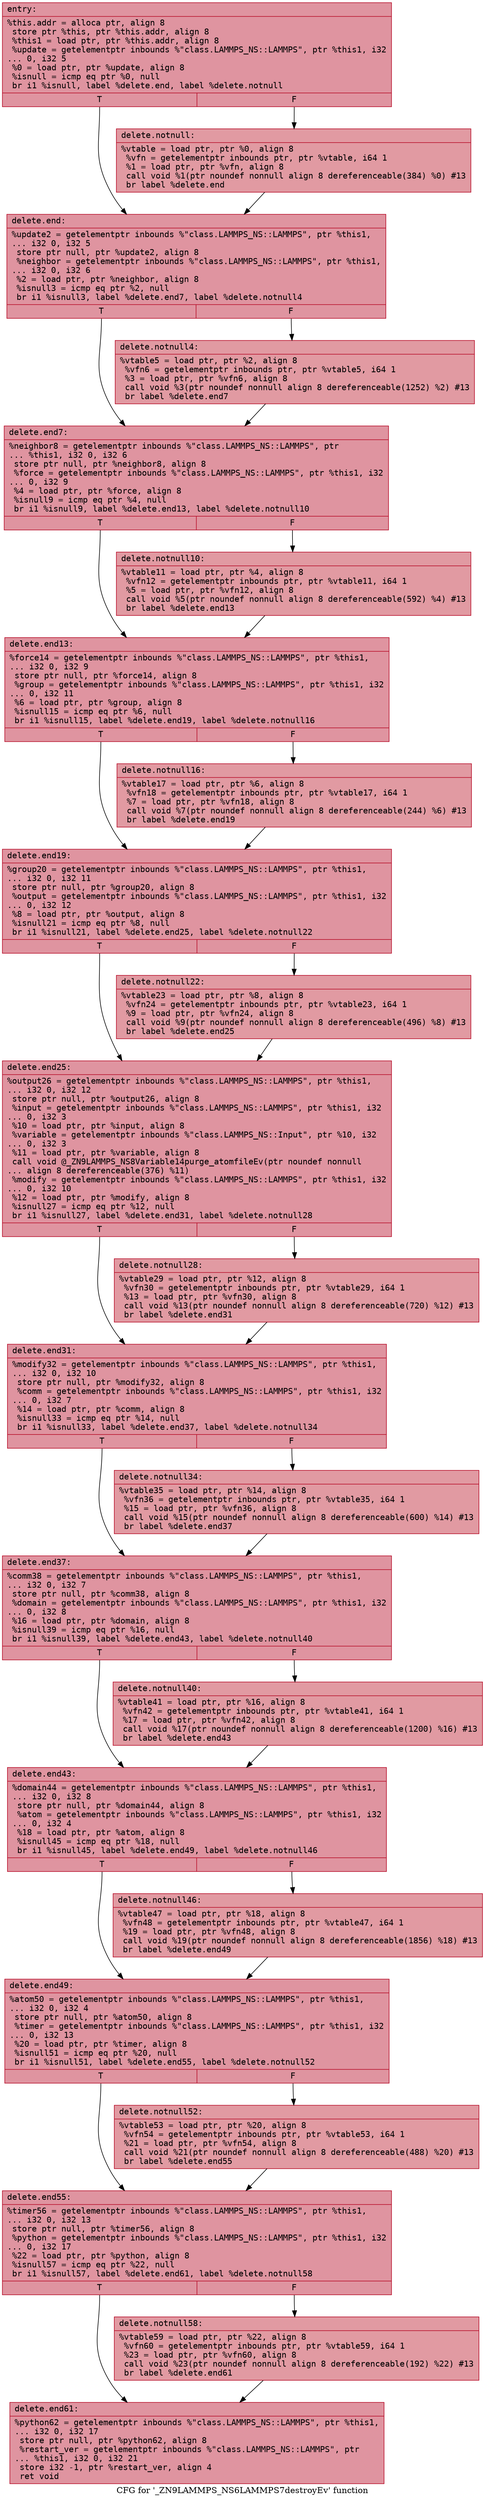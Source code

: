 digraph "CFG for '_ZN9LAMMPS_NS6LAMMPS7destroyEv' function" {
	label="CFG for '_ZN9LAMMPS_NS6LAMMPS7destroyEv' function";

	Node0x565291c7dbc0 [shape=record,color="#b70d28ff", style=filled, fillcolor="#b70d2870" fontname="Courier",label="{entry:\l|  %this.addr = alloca ptr, align 8\l  store ptr %this, ptr %this.addr, align 8\l  %this1 = load ptr, ptr %this.addr, align 8\l  %update = getelementptr inbounds %\"class.LAMMPS_NS::LAMMPS\", ptr %this1, i32\l... 0, i32 5\l  %0 = load ptr, ptr %update, align 8\l  %isnull = icmp eq ptr %0, null\l  br i1 %isnull, label %delete.end, label %delete.notnull\l|{<s0>T|<s1>F}}"];
	Node0x565291c7dbc0:s0 -> Node0x565291c7df40[tooltip="entry -> delete.end\nProbability 37.50%" ];
	Node0x565291c7dbc0:s1 -> Node0x565291c7dfc0[tooltip="entry -> delete.notnull\nProbability 62.50%" ];
	Node0x565291c7dfc0 [shape=record,color="#b70d28ff", style=filled, fillcolor="#bb1b2c70" fontname="Courier",label="{delete.notnull:\l|  %vtable = load ptr, ptr %0, align 8\l  %vfn = getelementptr inbounds ptr, ptr %vtable, i64 1\l  %1 = load ptr, ptr %vfn, align 8\l  call void %1(ptr noundef nonnull align 8 dereferenceable(384) %0) #13\l  br label %delete.end\l}"];
	Node0x565291c7dfc0 -> Node0x565291c7df40[tooltip="delete.notnull -> delete.end\nProbability 100.00%" ];
	Node0x565291c7df40 [shape=record,color="#b70d28ff", style=filled, fillcolor="#b70d2870" fontname="Courier",label="{delete.end:\l|  %update2 = getelementptr inbounds %\"class.LAMMPS_NS::LAMMPS\", ptr %this1,\l... i32 0, i32 5\l  store ptr null, ptr %update2, align 8\l  %neighbor = getelementptr inbounds %\"class.LAMMPS_NS::LAMMPS\", ptr %this1,\l... i32 0, i32 6\l  %2 = load ptr, ptr %neighbor, align 8\l  %isnull3 = icmp eq ptr %2, null\l  br i1 %isnull3, label %delete.end7, label %delete.notnull4\l|{<s0>T|<s1>F}}"];
	Node0x565291c7df40:s0 -> Node0x565291c7e7f0[tooltip="delete.end -> delete.end7\nProbability 37.50%" ];
	Node0x565291c7df40:s1 -> Node0x565291c7e870[tooltip="delete.end -> delete.notnull4\nProbability 62.50%" ];
	Node0x565291c7e870 [shape=record,color="#b70d28ff", style=filled, fillcolor="#bb1b2c70" fontname="Courier",label="{delete.notnull4:\l|  %vtable5 = load ptr, ptr %2, align 8\l  %vfn6 = getelementptr inbounds ptr, ptr %vtable5, i64 1\l  %3 = load ptr, ptr %vfn6, align 8\l  call void %3(ptr noundef nonnull align 8 dereferenceable(1252) %2) #13\l  br label %delete.end7\l}"];
	Node0x565291c7e870 -> Node0x565291c7e7f0[tooltip="delete.notnull4 -> delete.end7\nProbability 100.00%" ];
	Node0x565291c7e7f0 [shape=record,color="#b70d28ff", style=filled, fillcolor="#b70d2870" fontname="Courier",label="{delete.end7:\l|  %neighbor8 = getelementptr inbounds %\"class.LAMMPS_NS::LAMMPS\", ptr\l... %this1, i32 0, i32 6\l  store ptr null, ptr %neighbor8, align 8\l  %force = getelementptr inbounds %\"class.LAMMPS_NS::LAMMPS\", ptr %this1, i32\l... 0, i32 9\l  %4 = load ptr, ptr %force, align 8\l  %isnull9 = icmp eq ptr %4, null\l  br i1 %isnull9, label %delete.end13, label %delete.notnull10\l|{<s0>T|<s1>F}}"];
	Node0x565291c7e7f0:s0 -> Node0x565291c80e60[tooltip="delete.end7 -> delete.end13\nProbability 37.50%" ];
	Node0x565291c7e7f0:s1 -> Node0x565291c80f10[tooltip="delete.end7 -> delete.notnull10\nProbability 62.50%" ];
	Node0x565291c80f10 [shape=record,color="#b70d28ff", style=filled, fillcolor="#bb1b2c70" fontname="Courier",label="{delete.notnull10:\l|  %vtable11 = load ptr, ptr %4, align 8\l  %vfn12 = getelementptr inbounds ptr, ptr %vtable11, i64 1\l  %5 = load ptr, ptr %vfn12, align 8\l  call void %5(ptr noundef nonnull align 8 dereferenceable(592) %4) #13\l  br label %delete.end13\l}"];
	Node0x565291c80f10 -> Node0x565291c80e60[tooltip="delete.notnull10 -> delete.end13\nProbability 100.00%" ];
	Node0x565291c80e60 [shape=record,color="#b70d28ff", style=filled, fillcolor="#b70d2870" fontname="Courier",label="{delete.end13:\l|  %force14 = getelementptr inbounds %\"class.LAMMPS_NS::LAMMPS\", ptr %this1,\l... i32 0, i32 9\l  store ptr null, ptr %force14, align 8\l  %group = getelementptr inbounds %\"class.LAMMPS_NS::LAMMPS\", ptr %this1, i32\l... 0, i32 11\l  %6 = load ptr, ptr %group, align 8\l  %isnull15 = icmp eq ptr %6, null\l  br i1 %isnull15, label %delete.end19, label %delete.notnull16\l|{<s0>T|<s1>F}}"];
	Node0x565291c80e60:s0 -> Node0x565291c818c0[tooltip="delete.end13 -> delete.end19\nProbability 37.50%" ];
	Node0x565291c80e60:s1 -> Node0x565291c81970[tooltip="delete.end13 -> delete.notnull16\nProbability 62.50%" ];
	Node0x565291c81970 [shape=record,color="#b70d28ff", style=filled, fillcolor="#bb1b2c70" fontname="Courier",label="{delete.notnull16:\l|  %vtable17 = load ptr, ptr %6, align 8\l  %vfn18 = getelementptr inbounds ptr, ptr %vtable17, i64 1\l  %7 = load ptr, ptr %vfn18, align 8\l  call void %7(ptr noundef nonnull align 8 dereferenceable(244) %6) #13\l  br label %delete.end19\l}"];
	Node0x565291c81970 -> Node0x565291c818c0[tooltip="delete.notnull16 -> delete.end19\nProbability 100.00%" ];
	Node0x565291c818c0 [shape=record,color="#b70d28ff", style=filled, fillcolor="#b70d2870" fontname="Courier",label="{delete.end19:\l|  %group20 = getelementptr inbounds %\"class.LAMMPS_NS::LAMMPS\", ptr %this1,\l... i32 0, i32 11\l  store ptr null, ptr %group20, align 8\l  %output = getelementptr inbounds %\"class.LAMMPS_NS::LAMMPS\", ptr %this1, i32\l... 0, i32 12\l  %8 = load ptr, ptr %output, align 8\l  %isnull21 = icmp eq ptr %8, null\l  br i1 %isnull21, label %delete.end25, label %delete.notnull22\l|{<s0>T|<s1>F}}"];
	Node0x565291c818c0:s0 -> Node0x565291c82160[tooltip="delete.end19 -> delete.end25\nProbability 37.50%" ];
	Node0x565291c818c0:s1 -> Node0x565291c82210[tooltip="delete.end19 -> delete.notnull22\nProbability 62.50%" ];
	Node0x565291c82210 [shape=record,color="#b70d28ff", style=filled, fillcolor="#bb1b2c70" fontname="Courier",label="{delete.notnull22:\l|  %vtable23 = load ptr, ptr %8, align 8\l  %vfn24 = getelementptr inbounds ptr, ptr %vtable23, i64 1\l  %9 = load ptr, ptr %vfn24, align 8\l  call void %9(ptr noundef nonnull align 8 dereferenceable(496) %8) #13\l  br label %delete.end25\l}"];
	Node0x565291c82210 -> Node0x565291c82160[tooltip="delete.notnull22 -> delete.end25\nProbability 100.00%" ];
	Node0x565291c82160 [shape=record,color="#b70d28ff", style=filled, fillcolor="#b70d2870" fontname="Courier",label="{delete.end25:\l|  %output26 = getelementptr inbounds %\"class.LAMMPS_NS::LAMMPS\", ptr %this1,\l... i32 0, i32 12\l  store ptr null, ptr %output26, align 8\l  %input = getelementptr inbounds %\"class.LAMMPS_NS::LAMMPS\", ptr %this1, i32\l... 0, i32 3\l  %10 = load ptr, ptr %input, align 8\l  %variable = getelementptr inbounds %\"class.LAMMPS_NS::Input\", ptr %10, i32\l... 0, i32 3\l  %11 = load ptr, ptr %variable, align 8\l  call void @_ZN9LAMMPS_NS8Variable14purge_atomfileEv(ptr noundef nonnull\l... align 8 dereferenceable(376) %11)\l  %modify = getelementptr inbounds %\"class.LAMMPS_NS::LAMMPS\", ptr %this1, i32\l... 0, i32 10\l  %12 = load ptr, ptr %modify, align 8\l  %isnull27 = icmp eq ptr %12, null\l  br i1 %isnull27, label %delete.end31, label %delete.notnull28\l|{<s0>T|<s1>F}}"];
	Node0x565291c82160:s0 -> Node0x565291c82ef0[tooltip="delete.end25 -> delete.end31\nProbability 37.50%" ];
	Node0x565291c82160:s1 -> Node0x565291c82fa0[tooltip="delete.end25 -> delete.notnull28\nProbability 62.50%" ];
	Node0x565291c82fa0 [shape=record,color="#b70d28ff", style=filled, fillcolor="#bb1b2c70" fontname="Courier",label="{delete.notnull28:\l|  %vtable29 = load ptr, ptr %12, align 8\l  %vfn30 = getelementptr inbounds ptr, ptr %vtable29, i64 1\l  %13 = load ptr, ptr %vfn30, align 8\l  call void %13(ptr noundef nonnull align 8 dereferenceable(720) %12) #13\l  br label %delete.end31\l}"];
	Node0x565291c82fa0 -> Node0x565291c82ef0[tooltip="delete.notnull28 -> delete.end31\nProbability 100.00%" ];
	Node0x565291c82ef0 [shape=record,color="#b70d28ff", style=filled, fillcolor="#b70d2870" fontname="Courier",label="{delete.end31:\l|  %modify32 = getelementptr inbounds %\"class.LAMMPS_NS::LAMMPS\", ptr %this1,\l... i32 0, i32 10\l  store ptr null, ptr %modify32, align 8\l  %comm = getelementptr inbounds %\"class.LAMMPS_NS::LAMMPS\", ptr %this1, i32\l... 0, i32 7\l  %14 = load ptr, ptr %comm, align 8\l  %isnull33 = icmp eq ptr %14, null\l  br i1 %isnull33, label %delete.end37, label %delete.notnull34\l|{<s0>T|<s1>F}}"];
	Node0x565291c82ef0:s0 -> Node0x565291c815d0[tooltip="delete.end31 -> delete.end37\nProbability 37.50%" ];
	Node0x565291c82ef0:s1 -> Node0x565291c81680[tooltip="delete.end31 -> delete.notnull34\nProbability 62.50%" ];
	Node0x565291c81680 [shape=record,color="#b70d28ff", style=filled, fillcolor="#bb1b2c70" fontname="Courier",label="{delete.notnull34:\l|  %vtable35 = load ptr, ptr %14, align 8\l  %vfn36 = getelementptr inbounds ptr, ptr %vtable35, i64 1\l  %15 = load ptr, ptr %vfn36, align 8\l  call void %15(ptr noundef nonnull align 8 dereferenceable(600) %14) #13\l  br label %delete.end37\l}"];
	Node0x565291c81680 -> Node0x565291c815d0[tooltip="delete.notnull34 -> delete.end37\nProbability 100.00%" ];
	Node0x565291c815d0 [shape=record,color="#b70d28ff", style=filled, fillcolor="#b70d2870" fontname="Courier",label="{delete.end37:\l|  %comm38 = getelementptr inbounds %\"class.LAMMPS_NS::LAMMPS\", ptr %this1,\l... i32 0, i32 7\l  store ptr null, ptr %comm38, align 8\l  %domain = getelementptr inbounds %\"class.LAMMPS_NS::LAMMPS\", ptr %this1, i32\l... 0, i32 8\l  %16 = load ptr, ptr %domain, align 8\l  %isnull39 = icmp eq ptr %16, null\l  br i1 %isnull39, label %delete.end43, label %delete.notnull40\l|{<s0>T|<s1>F}}"];
	Node0x565291c815d0:s0 -> Node0x565291c843e0[tooltip="delete.end37 -> delete.end43\nProbability 37.50%" ];
	Node0x565291c815d0:s1 -> Node0x565291c84490[tooltip="delete.end37 -> delete.notnull40\nProbability 62.50%" ];
	Node0x565291c84490 [shape=record,color="#b70d28ff", style=filled, fillcolor="#bb1b2c70" fontname="Courier",label="{delete.notnull40:\l|  %vtable41 = load ptr, ptr %16, align 8\l  %vfn42 = getelementptr inbounds ptr, ptr %vtable41, i64 1\l  %17 = load ptr, ptr %vfn42, align 8\l  call void %17(ptr noundef nonnull align 8 dereferenceable(1200) %16) #13\l  br label %delete.end43\l}"];
	Node0x565291c84490 -> Node0x565291c843e0[tooltip="delete.notnull40 -> delete.end43\nProbability 100.00%" ];
	Node0x565291c843e0 [shape=record,color="#b70d28ff", style=filled, fillcolor="#b70d2870" fontname="Courier",label="{delete.end43:\l|  %domain44 = getelementptr inbounds %\"class.LAMMPS_NS::LAMMPS\", ptr %this1,\l... i32 0, i32 8\l  store ptr null, ptr %domain44, align 8\l  %atom = getelementptr inbounds %\"class.LAMMPS_NS::LAMMPS\", ptr %this1, i32\l... 0, i32 4\l  %18 = load ptr, ptr %atom, align 8\l  %isnull45 = icmp eq ptr %18, null\l  br i1 %isnull45, label %delete.end49, label %delete.notnull46\l|{<s0>T|<s1>F}}"];
	Node0x565291c843e0:s0 -> Node0x565291c84d10[tooltip="delete.end43 -> delete.end49\nProbability 37.50%" ];
	Node0x565291c843e0:s1 -> Node0x565291c84dc0[tooltip="delete.end43 -> delete.notnull46\nProbability 62.50%" ];
	Node0x565291c84dc0 [shape=record,color="#b70d28ff", style=filled, fillcolor="#bb1b2c70" fontname="Courier",label="{delete.notnull46:\l|  %vtable47 = load ptr, ptr %18, align 8\l  %vfn48 = getelementptr inbounds ptr, ptr %vtable47, i64 1\l  %19 = load ptr, ptr %vfn48, align 8\l  call void %19(ptr noundef nonnull align 8 dereferenceable(1856) %18) #13\l  br label %delete.end49\l}"];
	Node0x565291c84dc0 -> Node0x565291c84d10[tooltip="delete.notnull46 -> delete.end49\nProbability 100.00%" ];
	Node0x565291c84d10 [shape=record,color="#b70d28ff", style=filled, fillcolor="#b70d2870" fontname="Courier",label="{delete.end49:\l|  %atom50 = getelementptr inbounds %\"class.LAMMPS_NS::LAMMPS\", ptr %this1,\l... i32 0, i32 4\l  store ptr null, ptr %atom50, align 8\l  %timer = getelementptr inbounds %\"class.LAMMPS_NS::LAMMPS\", ptr %this1, i32\l... 0, i32 13\l  %20 = load ptr, ptr %timer, align 8\l  %isnull51 = icmp eq ptr %20, null\l  br i1 %isnull51, label %delete.end55, label %delete.notnull52\l|{<s0>T|<s1>F}}"];
	Node0x565291c84d10:s0 -> Node0x565291c855d0[tooltip="delete.end49 -> delete.end55\nProbability 37.50%" ];
	Node0x565291c84d10:s1 -> Node0x565291c85680[tooltip="delete.end49 -> delete.notnull52\nProbability 62.50%" ];
	Node0x565291c85680 [shape=record,color="#b70d28ff", style=filled, fillcolor="#bb1b2c70" fontname="Courier",label="{delete.notnull52:\l|  %vtable53 = load ptr, ptr %20, align 8\l  %vfn54 = getelementptr inbounds ptr, ptr %vtable53, i64 1\l  %21 = load ptr, ptr %vfn54, align 8\l  call void %21(ptr noundef nonnull align 8 dereferenceable(488) %20) #13\l  br label %delete.end55\l}"];
	Node0x565291c85680 -> Node0x565291c855d0[tooltip="delete.notnull52 -> delete.end55\nProbability 100.00%" ];
	Node0x565291c855d0 [shape=record,color="#b70d28ff", style=filled, fillcolor="#b70d2870" fontname="Courier",label="{delete.end55:\l|  %timer56 = getelementptr inbounds %\"class.LAMMPS_NS::LAMMPS\", ptr %this1,\l... i32 0, i32 13\l  store ptr null, ptr %timer56, align 8\l  %python = getelementptr inbounds %\"class.LAMMPS_NS::LAMMPS\", ptr %this1, i32\l... 0, i32 17\l  %22 = load ptr, ptr %python, align 8\l  %isnull57 = icmp eq ptr %22, null\l  br i1 %isnull57, label %delete.end61, label %delete.notnull58\l|{<s0>T|<s1>F}}"];
	Node0x565291c855d0:s0 -> Node0x565291c85e90[tooltip="delete.end55 -> delete.end61\nProbability 37.50%" ];
	Node0x565291c855d0:s1 -> Node0x565291c85f40[tooltip="delete.end55 -> delete.notnull58\nProbability 62.50%" ];
	Node0x565291c85f40 [shape=record,color="#b70d28ff", style=filled, fillcolor="#bb1b2c70" fontname="Courier",label="{delete.notnull58:\l|  %vtable59 = load ptr, ptr %22, align 8\l  %vfn60 = getelementptr inbounds ptr, ptr %vtable59, i64 1\l  %23 = load ptr, ptr %vfn60, align 8\l  call void %23(ptr noundef nonnull align 8 dereferenceable(192) %22) #13\l  br label %delete.end61\l}"];
	Node0x565291c85f40 -> Node0x565291c85e90[tooltip="delete.notnull58 -> delete.end61\nProbability 100.00%" ];
	Node0x565291c85e90 [shape=record,color="#b70d28ff", style=filled, fillcolor="#b70d2870" fontname="Courier",label="{delete.end61:\l|  %python62 = getelementptr inbounds %\"class.LAMMPS_NS::LAMMPS\", ptr %this1,\l... i32 0, i32 17\l  store ptr null, ptr %python62, align 8\l  %restart_ver = getelementptr inbounds %\"class.LAMMPS_NS::LAMMPS\", ptr\l... %this1, i32 0, i32 21\l  store i32 -1, ptr %restart_ver, align 4\l  ret void\l}"];
}
